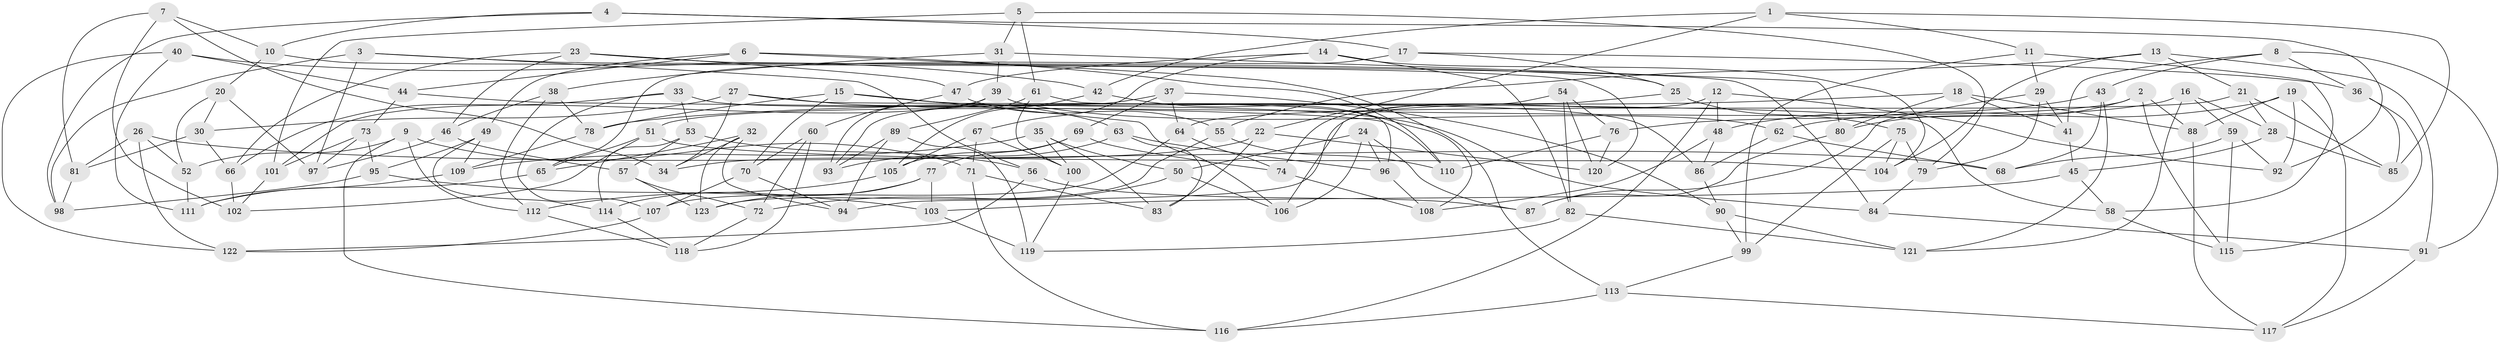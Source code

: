 // coarse degree distribution, {6: 0.4805194805194805, 4: 0.38961038961038963, 5: 0.11688311688311688, 3: 0.012987012987012988}
// Generated by graph-tools (version 1.1) at 2025/52/02/27/25 19:52:32]
// undirected, 123 vertices, 246 edges
graph export_dot {
graph [start="1"]
  node [color=gray90,style=filled];
  1;
  2;
  3;
  4;
  5;
  6;
  7;
  8;
  9;
  10;
  11;
  12;
  13;
  14;
  15;
  16;
  17;
  18;
  19;
  20;
  21;
  22;
  23;
  24;
  25;
  26;
  27;
  28;
  29;
  30;
  31;
  32;
  33;
  34;
  35;
  36;
  37;
  38;
  39;
  40;
  41;
  42;
  43;
  44;
  45;
  46;
  47;
  48;
  49;
  50;
  51;
  52;
  53;
  54;
  55;
  56;
  57;
  58;
  59;
  60;
  61;
  62;
  63;
  64;
  65;
  66;
  67;
  68;
  69;
  70;
  71;
  72;
  73;
  74;
  75;
  76;
  77;
  78;
  79;
  80;
  81;
  82;
  83;
  84;
  85;
  86;
  87;
  88;
  89;
  90;
  91;
  92;
  93;
  94;
  95;
  96;
  97;
  98;
  99;
  100;
  101;
  102;
  103;
  104;
  105;
  106;
  107;
  108;
  109;
  110;
  111;
  112;
  113;
  114;
  115;
  116;
  117;
  118;
  119;
  120;
  121;
  122;
  123;
  1 -- 11;
  1 -- 85;
  1 -- 22;
  1 -- 42;
  2 -- 88;
  2 -- 115;
  2 -- 51;
  2 -- 80;
  3 -- 25;
  3 -- 97;
  3 -- 56;
  3 -- 98;
  4 -- 10;
  4 -- 17;
  4 -- 98;
  4 -- 92;
  5 -- 31;
  5 -- 101;
  5 -- 79;
  5 -- 61;
  6 -- 44;
  6 -- 110;
  6 -- 49;
  6 -- 113;
  7 -- 102;
  7 -- 81;
  7 -- 34;
  7 -- 10;
  8 -- 36;
  8 -- 91;
  8 -- 41;
  8 -- 43;
  9 -- 52;
  9 -- 71;
  9 -- 112;
  9 -- 116;
  10 -- 120;
  10 -- 20;
  11 -- 29;
  11 -- 58;
  11 -- 99;
  12 -- 94;
  12 -- 92;
  12 -- 116;
  12 -- 48;
  13 -- 91;
  13 -- 55;
  13 -- 104;
  13 -- 21;
  14 -- 47;
  14 -- 67;
  14 -- 82;
  14 -- 104;
  15 -- 84;
  15 -- 106;
  15 -- 78;
  15 -- 70;
  16 -- 28;
  16 -- 121;
  16 -- 59;
  16 -- 76;
  17 -- 65;
  17 -- 36;
  17 -- 25;
  18 -- 80;
  18 -- 41;
  18 -- 88;
  18 -- 78;
  19 -- 88;
  19 -- 117;
  19 -- 92;
  19 -- 62;
  20 -- 97;
  20 -- 30;
  20 -- 52;
  21 -- 64;
  21 -- 28;
  21 -- 85;
  22 -- 34;
  22 -- 120;
  22 -- 83;
  23 -- 66;
  23 -- 46;
  23 -- 84;
  23 -- 47;
  24 -- 96;
  24 -- 87;
  24 -- 50;
  24 -- 106;
  25 -- 74;
  25 -- 75;
  26 -- 81;
  26 -- 122;
  26 -- 68;
  26 -- 52;
  27 -- 63;
  27 -- 34;
  27 -- 58;
  27 -- 30;
  28 -- 45;
  28 -- 85;
  29 -- 87;
  29 -- 79;
  29 -- 41;
  30 -- 81;
  30 -- 66;
  31 -- 39;
  31 -- 38;
  31 -- 80;
  32 -- 123;
  32 -- 94;
  32 -- 34;
  32 -- 65;
  33 -- 53;
  33 -- 66;
  33 -- 107;
  33 -- 86;
  35 -- 83;
  35 -- 109;
  35 -- 100;
  35 -- 50;
  36 -- 115;
  36 -- 85;
  37 -- 64;
  37 -- 93;
  37 -- 69;
  37 -- 90;
  38 -- 112;
  38 -- 78;
  38 -- 46;
  39 -- 93;
  39 -- 101;
  39 -- 62;
  40 -- 122;
  40 -- 111;
  40 -- 42;
  40 -- 44;
  41 -- 45;
  42 -- 108;
  42 -- 105;
  43 -- 68;
  43 -- 121;
  43 -- 48;
  44 -- 73;
  44 -- 110;
  45 -- 58;
  45 -- 103;
  46 -- 97;
  46 -- 57;
  47 -- 60;
  47 -- 55;
  48 -- 86;
  48 -- 108;
  49 -- 114;
  49 -- 95;
  49 -- 109;
  50 -- 72;
  50 -- 106;
  51 -- 65;
  51 -- 104;
  51 -- 102;
  52 -- 111;
  53 -- 56;
  53 -- 114;
  53 -- 57;
  54 -- 76;
  54 -- 106;
  54 -- 82;
  54 -- 120;
  55 -- 123;
  55 -- 110;
  56 -- 122;
  56 -- 87;
  57 -- 72;
  57 -- 123;
  58 -- 115;
  59 -- 68;
  59 -- 92;
  59 -- 115;
  60 -- 118;
  60 -- 70;
  60 -- 72;
  61 -- 100;
  61 -- 89;
  61 -- 96;
  62 -- 68;
  62 -- 86;
  63 -- 83;
  63 -- 96;
  63 -- 93;
  64 -- 74;
  64 -- 107;
  65 -- 111;
  66 -- 102;
  67 -- 71;
  67 -- 100;
  67 -- 105;
  69 -- 74;
  69 -- 105;
  69 -- 77;
  70 -- 94;
  70 -- 107;
  71 -- 83;
  71 -- 116;
  72 -- 118;
  73 -- 97;
  73 -- 95;
  73 -- 101;
  74 -- 108;
  75 -- 104;
  75 -- 99;
  75 -- 79;
  76 -- 110;
  76 -- 120;
  77 -- 114;
  77 -- 103;
  77 -- 123;
  78 -- 109;
  79 -- 84;
  80 -- 87;
  81 -- 98;
  82 -- 121;
  82 -- 119;
  84 -- 91;
  86 -- 90;
  88 -- 117;
  89 -- 119;
  89 -- 93;
  89 -- 94;
  90 -- 99;
  90 -- 121;
  91 -- 117;
  95 -- 98;
  95 -- 103;
  96 -- 108;
  99 -- 113;
  100 -- 119;
  101 -- 102;
  103 -- 119;
  105 -- 112;
  107 -- 122;
  109 -- 111;
  112 -- 118;
  113 -- 117;
  113 -- 116;
  114 -- 118;
}
